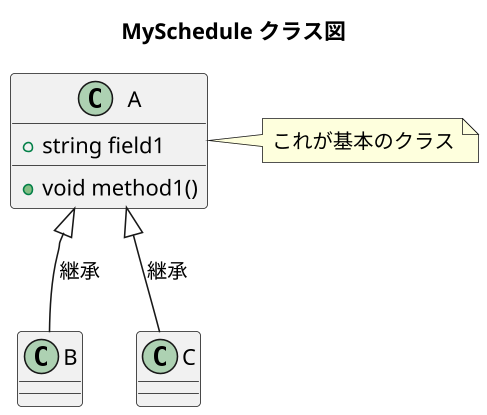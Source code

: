 @startuml MySchedule
title MySchedule クラス図
skinparam dpi 150

' クラスAの定義
class A {
  +string field1
  +void method1()
}
note right of A {
  これが基本のクラス
}

' クラス間の関係
A <|-- B : 継承
A <|-- C : 継承
@enduml
